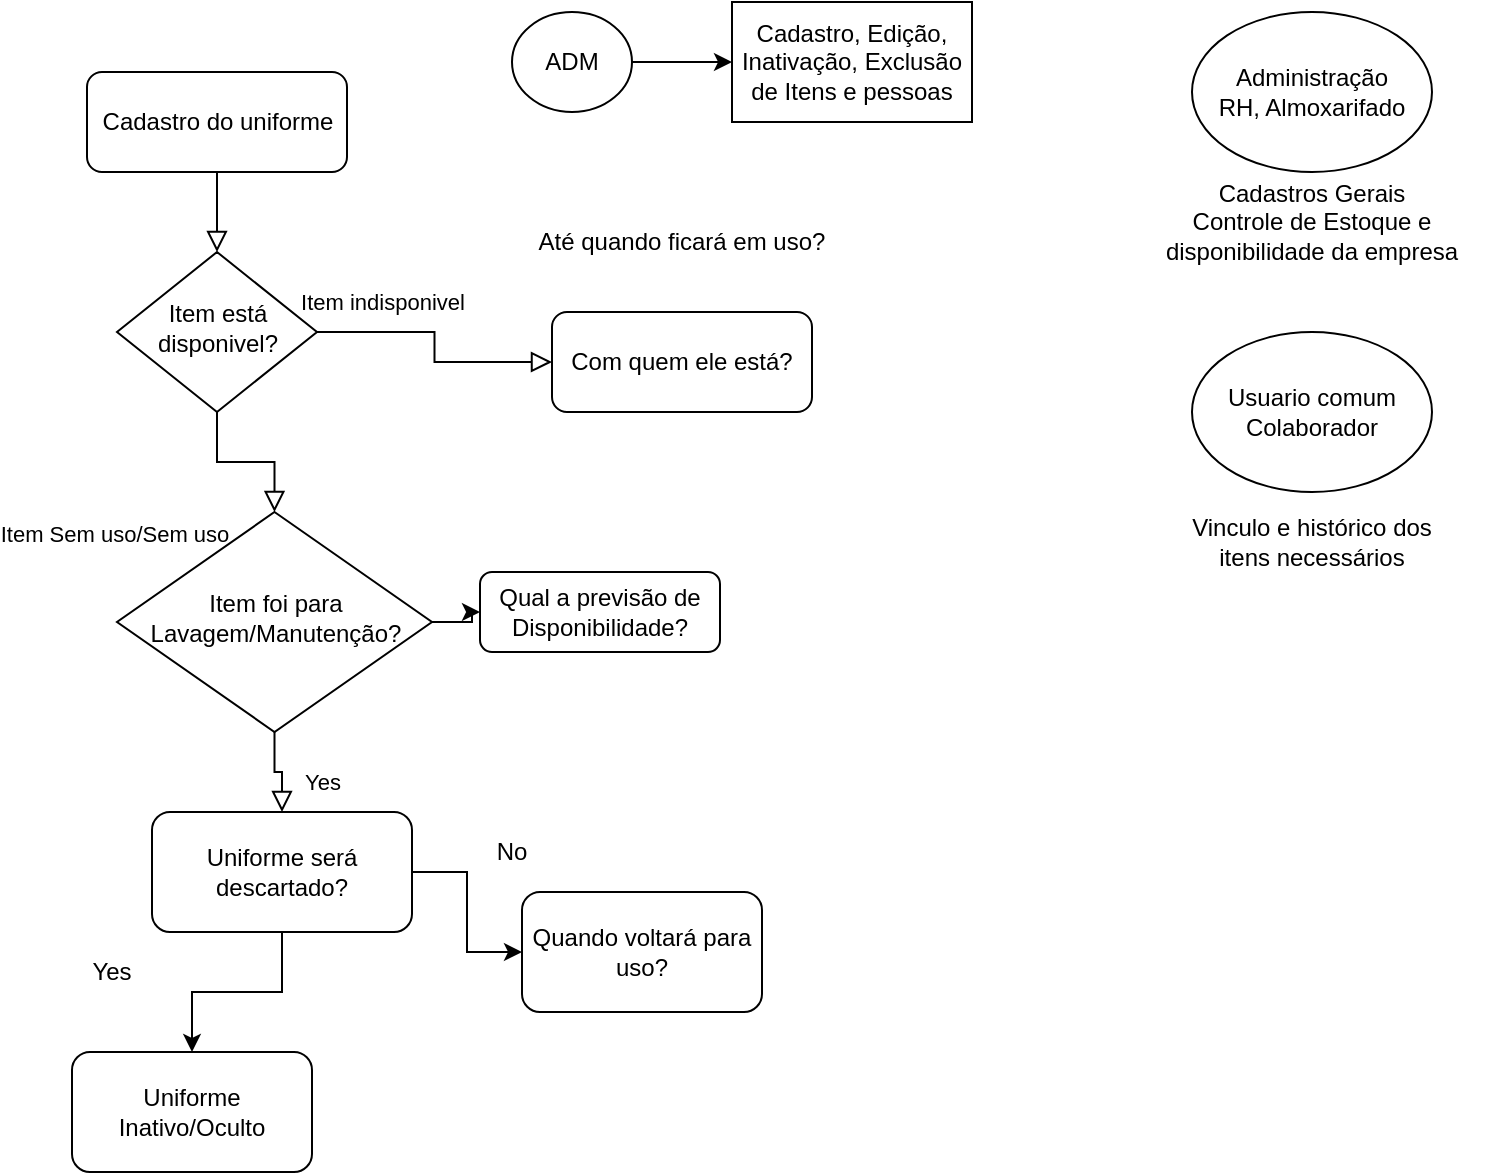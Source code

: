 <mxfile version="26.1.3">
  <diagram id="C5RBs43oDa-KdzZeNtuy" name="Page-1">
    <mxGraphModel dx="1460" dy="619" grid="1" gridSize="10" guides="1" tooltips="1" connect="1" arrows="1" fold="1" page="1" pageScale="1" pageWidth="827" pageHeight="1169" math="0" shadow="0">
      <root>
        <mxCell id="WIyWlLk6GJQsqaUBKTNV-0" />
        <mxCell id="WIyWlLk6GJQsqaUBKTNV-1" parent="WIyWlLk6GJQsqaUBKTNV-0" />
        <mxCell id="WIyWlLk6GJQsqaUBKTNV-2" value="" style="rounded=0;html=1;jettySize=auto;orthogonalLoop=1;fontSize=11;endArrow=block;endFill=0;endSize=8;strokeWidth=1;shadow=0;labelBackgroundColor=none;edgeStyle=orthogonalEdgeStyle;" parent="WIyWlLk6GJQsqaUBKTNV-1" source="WIyWlLk6GJQsqaUBKTNV-3" target="9hCZ5COA_caD-pLWoFjp-6" edge="1">
          <mxGeometry relative="1" as="geometry">
            <mxPoint x="162.5" y="170" as="targetPoint" />
          </mxGeometry>
        </mxCell>
        <mxCell id="WIyWlLk6GJQsqaUBKTNV-3" value="Cadastro do uniforme" style="rounded=1;whiteSpace=wrap;html=1;fontSize=12;glass=0;strokeWidth=1;shadow=0;" parent="WIyWlLk6GJQsqaUBKTNV-1" vertex="1">
          <mxGeometry x="97.5" y="70" width="130" height="50" as="geometry" />
        </mxCell>
        <mxCell id="WIyWlLk6GJQsqaUBKTNV-4" value="Item Sem uso/Sem uso" style="rounded=0;html=1;jettySize=auto;orthogonalLoop=1;fontSize=11;endArrow=block;endFill=0;endSize=8;strokeWidth=1;shadow=0;labelBackgroundColor=none;edgeStyle=orthogonalEdgeStyle;" parent="WIyWlLk6GJQsqaUBKTNV-1" source="9hCZ5COA_caD-pLWoFjp-6" target="9hCZ5COA_caD-pLWoFjp-7" edge="1">
          <mxGeometry x="1" y="-80" relative="1" as="geometry">
            <mxPoint y="11" as="offset" />
            <mxPoint x="169.5" y="250" as="sourcePoint" />
            <mxPoint x="169.5" y="290" as="targetPoint" />
          </mxGeometry>
        </mxCell>
        <mxCell id="WIyWlLk6GJQsqaUBKTNV-5" value="Item indisponivel" style="edgeStyle=orthogonalEdgeStyle;rounded=0;html=1;jettySize=auto;orthogonalLoop=1;fontSize=11;endArrow=block;endFill=0;endSize=8;strokeWidth=1;shadow=0;labelBackgroundColor=none;" parent="WIyWlLk6GJQsqaUBKTNV-1" source="9hCZ5COA_caD-pLWoFjp-6" target="WIyWlLk6GJQsqaUBKTNV-7" edge="1">
          <mxGeometry x="-0.518" y="15" relative="1" as="geometry">
            <mxPoint as="offset" />
            <mxPoint x="220" y="215" as="sourcePoint" />
            <mxPoint x="310" y="210" as="targetPoint" />
          </mxGeometry>
        </mxCell>
        <mxCell id="WIyWlLk6GJQsqaUBKTNV-7" value="Com quem ele está?" style="rounded=1;whiteSpace=wrap;html=1;fontSize=12;glass=0;strokeWidth=1;shadow=0;" parent="WIyWlLk6GJQsqaUBKTNV-1" vertex="1">
          <mxGeometry x="330" y="190" width="130" height="50" as="geometry" />
        </mxCell>
        <mxCell id="WIyWlLk6GJQsqaUBKTNV-8" value="Yes" style="rounded=0;html=1;jettySize=auto;orthogonalLoop=1;fontSize=11;endArrow=block;endFill=0;endSize=8;strokeWidth=1;shadow=0;labelBackgroundColor=none;edgeStyle=orthogonalEdgeStyle;" parent="WIyWlLk6GJQsqaUBKTNV-1" source="9hCZ5COA_caD-pLWoFjp-7" target="WIyWlLk6GJQsqaUBKTNV-11" edge="1">
          <mxGeometry x="0.333" y="20" relative="1" as="geometry">
            <mxPoint as="offset" />
            <mxPoint x="162.5" y="380" as="sourcePoint" />
          </mxGeometry>
        </mxCell>
        <mxCell id="9hCZ5COA_caD-pLWoFjp-22" value="" style="edgeStyle=orthogonalEdgeStyle;rounded=0;orthogonalLoop=1;jettySize=auto;html=1;" edge="1" parent="WIyWlLk6GJQsqaUBKTNV-1" source="WIyWlLk6GJQsqaUBKTNV-11" target="9hCZ5COA_caD-pLWoFjp-21">
          <mxGeometry relative="1" as="geometry" />
        </mxCell>
        <mxCell id="9hCZ5COA_caD-pLWoFjp-24" value="" style="edgeStyle=orthogonalEdgeStyle;rounded=0;orthogonalLoop=1;jettySize=auto;html=1;" edge="1" parent="WIyWlLk6GJQsqaUBKTNV-1" source="WIyWlLk6GJQsqaUBKTNV-11" target="9hCZ5COA_caD-pLWoFjp-23">
          <mxGeometry relative="1" as="geometry" />
        </mxCell>
        <mxCell id="WIyWlLk6GJQsqaUBKTNV-11" value="Uniforme será descartado?" style="rounded=1;whiteSpace=wrap;html=1;fontSize=12;glass=0;strokeWidth=1;shadow=0;" parent="WIyWlLk6GJQsqaUBKTNV-1" vertex="1">
          <mxGeometry x="130" y="440" width="130" height="60" as="geometry" />
        </mxCell>
        <mxCell id="WIyWlLk6GJQsqaUBKTNV-12" value="Qual a previsão de Disponibilidade?" style="rounded=1;whiteSpace=wrap;html=1;fontSize=12;glass=0;strokeWidth=1;shadow=0;" parent="WIyWlLk6GJQsqaUBKTNV-1" vertex="1">
          <mxGeometry x="294" y="320" width="120" height="40" as="geometry" />
        </mxCell>
        <mxCell id="9hCZ5COA_caD-pLWoFjp-0" value="&lt;div&gt;Administração&lt;/div&gt;RH, Almoxarifado" style="ellipse;whiteSpace=wrap;html=1;" vertex="1" parent="WIyWlLk6GJQsqaUBKTNV-1">
          <mxGeometry x="650" y="40" width="120" height="80" as="geometry" />
        </mxCell>
        <mxCell id="9hCZ5COA_caD-pLWoFjp-1" value="&lt;div&gt;Usuario comum&lt;/div&gt;Colaborador" style="ellipse;whiteSpace=wrap;html=1;" vertex="1" parent="WIyWlLk6GJQsqaUBKTNV-1">
          <mxGeometry x="650" y="200" width="120" height="80" as="geometry" />
        </mxCell>
        <mxCell id="9hCZ5COA_caD-pLWoFjp-2" value="Cadastros Gerais&lt;div&gt;Controle de Estoque e disponibilidade da empresa&lt;/div&gt;" style="text;html=1;align=center;verticalAlign=middle;whiteSpace=wrap;rounded=0;" vertex="1" parent="WIyWlLk6GJQsqaUBKTNV-1">
          <mxGeometry x="625" y="120" width="170" height="50" as="geometry" />
        </mxCell>
        <mxCell id="9hCZ5COA_caD-pLWoFjp-3" value="Vinculo e histórico dos itens necessários" style="text;html=1;align=center;verticalAlign=middle;whiteSpace=wrap;rounded=0;" vertex="1" parent="WIyWlLk6GJQsqaUBKTNV-1">
          <mxGeometry x="640" y="290" width="140" height="30" as="geometry" />
        </mxCell>
        <mxCell id="9hCZ5COA_caD-pLWoFjp-6" value="Item está disponivel?" style="rhombus;whiteSpace=wrap;html=1;shadow=0;fontFamily=Helvetica;fontSize=12;align=center;strokeWidth=1;spacing=6;spacingTop=-4;" vertex="1" parent="WIyWlLk6GJQsqaUBKTNV-1">
          <mxGeometry x="112.5" y="160" width="100" height="80" as="geometry" />
        </mxCell>
        <mxCell id="9hCZ5COA_caD-pLWoFjp-9" value="" style="edgeStyle=orthogonalEdgeStyle;rounded=0;orthogonalLoop=1;jettySize=auto;html=1;" edge="1" parent="WIyWlLk6GJQsqaUBKTNV-1" source="9hCZ5COA_caD-pLWoFjp-7" target="WIyWlLk6GJQsqaUBKTNV-12">
          <mxGeometry relative="1" as="geometry" />
        </mxCell>
        <mxCell id="9hCZ5COA_caD-pLWoFjp-7" value="Item foi para Lavagem/Manutenção?" style="rhombus;whiteSpace=wrap;html=1;shadow=0;fontFamily=Helvetica;fontSize=12;align=center;strokeWidth=1;spacing=6;spacingTop=-4;" vertex="1" parent="WIyWlLk6GJQsqaUBKTNV-1">
          <mxGeometry x="112.5" y="290" width="157.5" height="110" as="geometry" />
        </mxCell>
        <mxCell id="9hCZ5COA_caD-pLWoFjp-8" value="Até quando ficará em uso?" style="text;html=1;align=center;verticalAlign=middle;whiteSpace=wrap;rounded=0;" vertex="1" parent="WIyWlLk6GJQsqaUBKTNV-1">
          <mxGeometry x="315" y="120" width="160" height="70" as="geometry" />
        </mxCell>
        <mxCell id="9hCZ5COA_caD-pLWoFjp-13" value="" style="edgeStyle=orthogonalEdgeStyle;rounded=0;orthogonalLoop=1;jettySize=auto;html=1;" edge="1" parent="WIyWlLk6GJQsqaUBKTNV-1" source="9hCZ5COA_caD-pLWoFjp-11" target="9hCZ5COA_caD-pLWoFjp-12">
          <mxGeometry relative="1" as="geometry" />
        </mxCell>
        <mxCell id="9hCZ5COA_caD-pLWoFjp-11" value="ADM" style="ellipse;whiteSpace=wrap;html=1;" vertex="1" parent="WIyWlLk6GJQsqaUBKTNV-1">
          <mxGeometry x="310" y="40" width="60" height="50" as="geometry" />
        </mxCell>
        <mxCell id="9hCZ5COA_caD-pLWoFjp-12" value="Cadastro, Edição, Inativação, Exclusão de Itens e pessoas" style="whiteSpace=wrap;html=1;" vertex="1" parent="WIyWlLk6GJQsqaUBKTNV-1">
          <mxGeometry x="420" y="35" width="120" height="60" as="geometry" />
        </mxCell>
        <mxCell id="9hCZ5COA_caD-pLWoFjp-21" value="Uniforme Inativo/Oculto" style="whiteSpace=wrap;html=1;rounded=1;glass=0;strokeWidth=1;shadow=0;" vertex="1" parent="WIyWlLk6GJQsqaUBKTNV-1">
          <mxGeometry x="90" y="560" width="120" height="60" as="geometry" />
        </mxCell>
        <mxCell id="9hCZ5COA_caD-pLWoFjp-23" value="Quando voltará para uso?" style="whiteSpace=wrap;html=1;rounded=1;glass=0;strokeWidth=1;shadow=0;" vertex="1" parent="WIyWlLk6GJQsqaUBKTNV-1">
          <mxGeometry x="315" y="480" width="120" height="60" as="geometry" />
        </mxCell>
        <UserObject label="Yes" placeholders="1" name="Variable" id="9hCZ5COA_caD-pLWoFjp-27">
          <mxCell style="text;html=1;strokeColor=none;fillColor=none;align=center;verticalAlign=middle;whiteSpace=wrap;overflow=hidden;" vertex="1" parent="WIyWlLk6GJQsqaUBKTNV-1">
            <mxGeometry x="70" y="510" width="80" height="20" as="geometry" />
          </mxCell>
        </UserObject>
        <UserObject label="No" placeholders="1" name="Variable" id="9hCZ5COA_caD-pLWoFjp-28">
          <mxCell style="text;html=1;strokeColor=none;fillColor=none;align=center;verticalAlign=middle;whiteSpace=wrap;overflow=hidden;" vertex="1" parent="WIyWlLk6GJQsqaUBKTNV-1">
            <mxGeometry x="270" y="450" width="80" height="20" as="geometry" />
          </mxCell>
        </UserObject>
      </root>
    </mxGraphModel>
  </diagram>
</mxfile>
